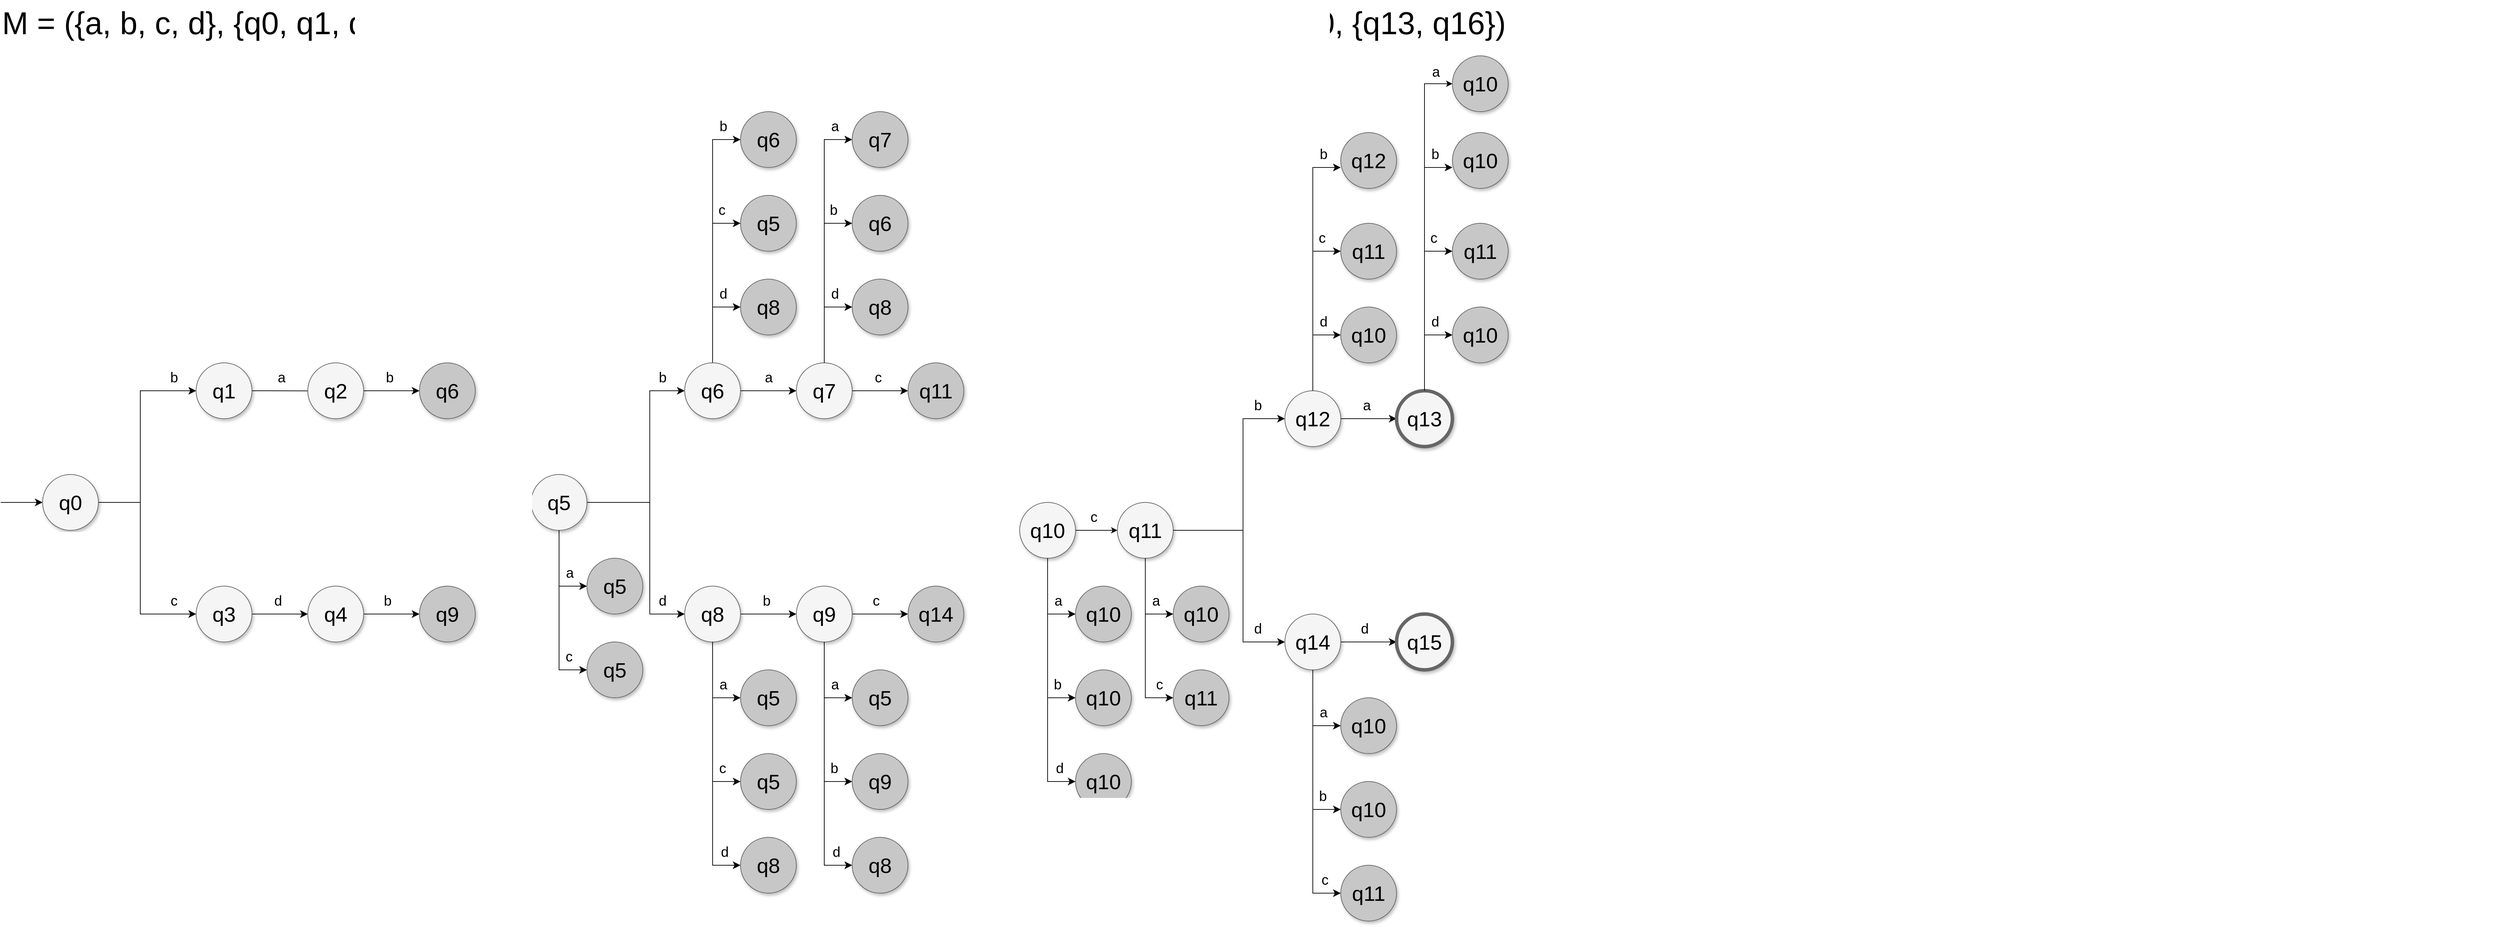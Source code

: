 <mxfile version="24.7.7">
  <diagram name="Page-1" id="ff44883e-f642-bcb2-894b-16b3d25a3f0b">
    <mxGraphModel dx="2175" dy="3574" grid="1" gridSize="10" guides="1" tooltips="1" connect="1" arrows="1" fold="1" page="1" pageScale="1.5" pageWidth="1169" pageHeight="826" background="none" math="0" shadow="0">
      <root>
        <mxCell id="0" style=";html=1;" />
        <mxCell id="1" style=";html=1;" parent="0" />
        <mxCell id="iIViWj5kwo_5ftV5tEHs-10" style="edgeStyle=none;curved=1;rounded=0;orthogonalLoop=1;jettySize=auto;html=1;exitX=1;exitY=0.5;exitDx=0;exitDy=0;fontSize=12;startSize=8;endSize=8;" parent="1" source="f0bcc99304e6f5a-2" edge="1">
          <mxGeometry relative="1" as="geometry">
            <mxPoint x="520" y="420.412" as="targetPoint" />
          </mxGeometry>
        </mxCell>
        <mxCell id="iIViWj5kwo_5ftV5tEHs-38" value="&lt;font style=&quot;font-size: 20px;&quot;&gt;a&lt;/font&gt;" style="edgeLabel;html=1;align=center;verticalAlign=middle;resizable=0;points=[];fontSize=12;" parent="iIViWj5kwo_5ftV5tEHs-10" vertex="1" connectable="0">
          <mxGeometry x="-0.477" y="3" relative="1" as="geometry">
            <mxPoint y="-17" as="offset" />
          </mxGeometry>
        </mxCell>
        <mxCell id="f0bcc99304e6f5a-2" value="q1" style="ellipse;whiteSpace=wrap;html=1;rounded=0;shadow=1;strokeColor=#666666;strokeWidth=1;fontSize=30;align=center;fillColor=#f5f5f5;" parent="1" vertex="1">
          <mxGeometry x="280" y="380" width="80" height="80" as="geometry" />
        </mxCell>
        <mxCell id="iIViWj5kwo_5ftV5tEHs-1" value="" style="edgeStyle=none;orthogonalLoop=1;jettySize=auto;html=1;rounded=0;fontSize=12;startSize=8;endSize=8;curved=1;entryX=0;entryY=0.5;entryDx=0;entryDy=0;" parent="1" target="iIViWj5kwo_5ftV5tEHs-2" edge="1">
          <mxGeometry width="140" relative="1" as="geometry">
            <mxPoint y="580" as="sourcePoint" />
            <mxPoint x="40" y="580" as="targetPoint" />
            <Array as="points" />
          </mxGeometry>
        </mxCell>
        <mxCell id="iIViWj5kwo_5ftV5tEHs-6" style="edgeStyle=none;curved=0;rounded=0;orthogonalLoop=1;jettySize=auto;html=1;entryX=0;entryY=0.5;entryDx=0;entryDy=0;fontSize=12;startSize=8;endSize=8;" parent="1" source="iIViWj5kwo_5ftV5tEHs-2" target="f0bcc99304e6f5a-2" edge="1">
          <mxGeometry relative="1" as="geometry">
            <Array as="points">
              <mxPoint x="200" y="580" />
              <mxPoint x="200" y="420" />
            </Array>
          </mxGeometry>
        </mxCell>
        <mxCell id="iIViWj5kwo_5ftV5tEHs-8" value="&lt;font style=&quot;font-size: 20px;&quot;&gt;b&lt;/font&gt;" style="edgeLabel;html=1;align=center;verticalAlign=middle;resizable=0;points=[];fontSize=12;" parent="iIViWj5kwo_5ftV5tEHs-6" vertex="1" connectable="0">
          <mxGeometry x="0.784" y="2" relative="1" as="geometry">
            <mxPoint y="-18" as="offset" />
          </mxGeometry>
        </mxCell>
        <mxCell id="iIViWj5kwo_5ftV5tEHs-7" style="edgeStyle=none;curved=0;rounded=0;orthogonalLoop=1;jettySize=auto;html=1;exitX=1;exitY=0.5;exitDx=0;exitDy=0;entryX=0;entryY=0.5;entryDx=0;entryDy=0;fontSize=12;startSize=8;endSize=8;" parent="1" source="iIViWj5kwo_5ftV5tEHs-2" target="iIViWj5kwo_5ftV5tEHs-3" edge="1">
          <mxGeometry relative="1" as="geometry">
            <Array as="points">
              <mxPoint x="200" y="580" />
              <mxPoint x="200" y="740" />
            </Array>
          </mxGeometry>
        </mxCell>
        <mxCell id="iIViWj5kwo_5ftV5tEHs-9" value="&lt;span style=&quot;font-size: 20px;&quot;&gt;c&lt;/span&gt;" style="edgeLabel;html=1;align=center;verticalAlign=middle;resizable=0;points=[];fontSize=12;" parent="iIViWj5kwo_5ftV5tEHs-7" vertex="1" connectable="0">
          <mxGeometry x="0.784" relative="1" as="geometry">
            <mxPoint y="-20" as="offset" />
          </mxGeometry>
        </mxCell>
        <mxCell id="iIViWj5kwo_5ftV5tEHs-2" value="q0" style="ellipse;whiteSpace=wrap;html=1;rounded=0;shadow=1;strokeColor=#666666;strokeWidth=1;fontSize=30;align=center;fillColor=#f5f5f5;" parent="1" vertex="1">
          <mxGeometry x="60" y="540" width="80" height="80" as="geometry" />
        </mxCell>
        <mxCell id="iIViWj5kwo_5ftV5tEHs-29" value="" style="edgeStyle=none;curved=1;rounded=0;orthogonalLoop=1;jettySize=auto;html=1;fontSize=12;startSize=8;endSize=8;" parent="1" source="iIViWj5kwo_5ftV5tEHs-3" target="iIViWj5kwo_5ftV5tEHs-27" edge="1">
          <mxGeometry relative="1" as="geometry" />
        </mxCell>
        <mxCell id="iIViWj5kwo_5ftV5tEHs-40" value="&lt;font style=&quot;font-size: 20px;&quot;&gt;d&lt;/font&gt;" style="edgeLabel;html=1;align=center;verticalAlign=middle;resizable=0;points=[];fontSize=12;" parent="iIViWj5kwo_5ftV5tEHs-29" vertex="1" connectable="0">
          <mxGeometry x="-0.083" y="2" relative="1" as="geometry">
            <mxPoint y="-18" as="offset" />
          </mxGeometry>
        </mxCell>
        <mxCell id="iIViWj5kwo_5ftV5tEHs-3" value="q3" style="ellipse;whiteSpace=wrap;html=1;rounded=0;shadow=1;strokeColor=#666666;strokeWidth=1;fontSize=30;align=center;fillColor=#f5f5f5;" parent="1" vertex="1">
          <mxGeometry x="280" y="700" width="80" height="80" as="geometry" />
        </mxCell>
        <mxCell id="iIViWj5kwo_5ftV5tEHs-23" style="edgeStyle=none;curved=1;rounded=0;orthogonalLoop=1;jettySize=auto;html=1;entryX=0;entryY=0.5;entryDx=0;entryDy=0;fontSize=12;startSize=8;endSize=8;" parent="1" source="iIViWj5kwo_5ftV5tEHs-11" target="iIViWj5kwo_5ftV5tEHs-20" edge="1">
          <mxGeometry relative="1" as="geometry" />
        </mxCell>
        <mxCell id="iIViWj5kwo_5ftV5tEHs-39" value="&lt;font style=&quot;font-size: 20px;&quot;&gt;b&lt;/font&gt;" style="edgeLabel;html=1;align=center;verticalAlign=middle;resizable=0;points=[];fontSize=12;" parent="iIViWj5kwo_5ftV5tEHs-23" vertex="1" connectable="0">
          <mxGeometry x="-0.083" y="3" relative="1" as="geometry">
            <mxPoint y="-17" as="offset" />
          </mxGeometry>
        </mxCell>
        <mxCell id="iIViWj5kwo_5ftV5tEHs-11" value="q2" style="ellipse;whiteSpace=wrap;html=1;rounded=0;shadow=1;strokeColor=#666666;strokeWidth=1;fontSize=30;align=center;fillColor=#f5f5f5;" parent="1" vertex="1">
          <mxGeometry x="440" y="380" width="80" height="80" as="geometry" />
        </mxCell>
        <mxCell id="iIViWj5kwo_5ftV5tEHs-12" value="q8" style="ellipse;whiteSpace=wrap;html=1;rounded=0;shadow=1;strokeColor=#666666;strokeWidth=1;fontSize=30;align=center;fillColor=#C7C7C7;" parent="1" vertex="1">
          <mxGeometry x="1060" y="260" width="80" height="80" as="geometry" />
        </mxCell>
        <mxCell id="iIViWj5kwo_5ftV5tEHs-13" value="q5" style="ellipse;whiteSpace=wrap;html=1;rounded=0;shadow=1;strokeColor=#666666;strokeWidth=1;fontSize=30;align=center;fillColor=#C7C7C7;" parent="1" vertex="1">
          <mxGeometry x="1060" y="140" width="80" height="80" as="geometry" />
        </mxCell>
        <mxCell id="iIViWj5kwo_5ftV5tEHs-14" value="q6" style="ellipse;whiteSpace=wrap;html=1;rounded=0;shadow=1;strokeColor=#666666;strokeWidth=1;fontSize=30;align=center;fillColor=#C7C7C7;" parent="1" vertex="1">
          <mxGeometry x="1060" y="20" width="80" height="80" as="geometry" />
        </mxCell>
        <mxCell id="iIViWj5kwo_5ftV5tEHs-20" value="q6" style="ellipse;whiteSpace=wrap;html=1;rounded=0;shadow=1;strokeColor=#666666;strokeWidth=1;fontSize=30;align=center;fillColor=#C7C7C7;" parent="1" vertex="1">
          <mxGeometry x="600" y="380" width="80" height="80" as="geometry" />
        </mxCell>
        <mxCell id="iIViWj5kwo_5ftV5tEHs-31" value="" style="edgeStyle=none;curved=1;rounded=0;orthogonalLoop=1;jettySize=auto;html=1;fontSize=12;startSize=8;endSize=8;" parent="1" source="iIViWj5kwo_5ftV5tEHs-27" target="iIViWj5kwo_5ftV5tEHs-30" edge="1">
          <mxGeometry relative="1" as="geometry" />
        </mxCell>
        <mxCell id="iIViWj5kwo_5ftV5tEHs-41" value="&lt;font style=&quot;font-size: 20px;&quot;&gt;b&lt;/font&gt;" style="edgeLabel;html=1;align=center;verticalAlign=middle;resizable=0;points=[];fontSize=12;" parent="iIViWj5kwo_5ftV5tEHs-31" vertex="1" connectable="0">
          <mxGeometry x="-0.167" relative="1" as="geometry">
            <mxPoint y="-20" as="offset" />
          </mxGeometry>
        </mxCell>
        <mxCell id="iIViWj5kwo_5ftV5tEHs-27" value="q4" style="ellipse;whiteSpace=wrap;html=1;rounded=0;shadow=1;strokeColor=#666666;strokeWidth=1;fontSize=30;align=center;fillColor=#f5f5f5;" parent="1" vertex="1">
          <mxGeometry x="440" y="700" width="80" height="80" as="geometry" />
        </mxCell>
        <mxCell id="iIViWj5kwo_5ftV5tEHs-30" value="q9" style="ellipse;whiteSpace=wrap;html=1;rounded=0;shadow=1;strokeColor=#666666;strokeWidth=1;fontSize=30;align=center;fillColor=#C7C7C7;" parent="1" vertex="1">
          <mxGeometry x="600" y="700" width="80" height="80" as="geometry" />
        </mxCell>
        <mxCell id="iIViWj5kwo_5ftV5tEHs-42" style="edgeStyle=none;curved=1;rounded=0;orthogonalLoop=1;jettySize=auto;html=1;exitX=1;exitY=0.5;exitDx=0;exitDy=0;fontSize=12;startSize=8;endSize=8;entryX=0;entryY=0.5;entryDx=0;entryDy=0;" parent="1" source="iIViWj5kwo_5ftV5tEHs-44" target="iIViWj5kwo_5ftV5tEHs-55" edge="1">
          <mxGeometry relative="1" as="geometry">
            <mxPoint x="1220" y="420.412" as="targetPoint" />
          </mxGeometry>
        </mxCell>
        <mxCell id="iIViWj5kwo_5ftV5tEHs-43" value="&lt;font style=&quot;font-size: 20px;&quot;&gt;a&lt;/font&gt;" style="edgeLabel;html=1;align=center;verticalAlign=middle;resizable=0;points=[];fontSize=12;" parent="iIViWj5kwo_5ftV5tEHs-42" vertex="1" connectable="0">
          <mxGeometry x="-0.477" y="3" relative="1" as="geometry">
            <mxPoint x="19" y="-17" as="offset" />
          </mxGeometry>
        </mxCell>
        <mxCell id="iIViWj5kwo_5ftV5tEHs-70" style="edgeStyle=none;curved=0;rounded=0;orthogonalLoop=1;jettySize=auto;html=1;exitX=0.5;exitY=0;exitDx=0;exitDy=0;entryX=0;entryY=0.5;entryDx=0;entryDy=0;fontSize=12;startSize=8;endSize=8;" parent="1" source="iIViWj5kwo_5ftV5tEHs-44" target="iIViWj5kwo_5ftV5tEHs-14" edge="1">
          <mxGeometry relative="1" as="geometry">
            <Array as="points">
              <mxPoint x="1020" y="60" />
            </Array>
          </mxGeometry>
        </mxCell>
        <mxCell id="iIViWj5kwo_5ftV5tEHs-76" value="&lt;font style=&quot;font-size: 20px;&quot;&gt;b&lt;/font&gt;" style="edgeLabel;html=1;align=center;verticalAlign=middle;resizable=0;points=[];fontSize=12;" parent="iIViWj5kwo_5ftV5tEHs-70" vertex="1" connectable="0">
          <mxGeometry x="0.861" relative="1" as="geometry">
            <mxPoint y="-20" as="offset" />
          </mxGeometry>
        </mxCell>
        <mxCell id="iIViWj5kwo_5ftV5tEHs-71" style="edgeStyle=none;curved=0;rounded=0;orthogonalLoop=1;jettySize=auto;html=1;exitX=0.5;exitY=0;exitDx=0;exitDy=0;entryX=0;entryY=0.5;entryDx=0;entryDy=0;fontSize=12;startSize=8;endSize=8;" parent="1" source="iIViWj5kwo_5ftV5tEHs-44" target="iIViWj5kwo_5ftV5tEHs-13" edge="1">
          <mxGeometry relative="1" as="geometry">
            <Array as="points">
              <mxPoint x="1020" y="180" />
            </Array>
          </mxGeometry>
        </mxCell>
        <mxCell id="iIViWj5kwo_5ftV5tEHs-78" value="&lt;span style=&quot;font-size: 20px;&quot;&gt;c&lt;/span&gt;" style="edgeLabel;html=1;align=center;verticalAlign=middle;resizable=0;points=[];fontSize=12;" parent="iIViWj5kwo_5ftV5tEHs-71" vertex="1" connectable="0">
          <mxGeometry x="0.772" y="2" relative="1" as="geometry">
            <mxPoint y="-18" as="offset" />
          </mxGeometry>
        </mxCell>
        <mxCell id="iIViWj5kwo_5ftV5tEHs-72" style="edgeStyle=none;curved=0;rounded=0;orthogonalLoop=1;jettySize=auto;html=1;exitX=0.5;exitY=0;exitDx=0;exitDy=0;entryX=0;entryY=0.5;entryDx=0;entryDy=0;fontSize=12;startSize=8;endSize=8;" parent="1" source="iIViWj5kwo_5ftV5tEHs-44" target="iIViWj5kwo_5ftV5tEHs-12" edge="1">
          <mxGeometry relative="1" as="geometry">
            <Array as="points">
              <mxPoint x="1020" y="300" />
            </Array>
          </mxGeometry>
        </mxCell>
        <mxCell id="iIViWj5kwo_5ftV5tEHs-79" value="&lt;font style=&quot;font-size: 20px;&quot;&gt;d&lt;/font&gt;" style="edgeLabel;html=1;align=center;verticalAlign=middle;resizable=0;points=[];fontSize=12;" parent="iIViWj5kwo_5ftV5tEHs-72" vertex="1" connectable="0">
          <mxGeometry x="0.578" y="1" relative="1" as="geometry">
            <mxPoint y="-19" as="offset" />
          </mxGeometry>
        </mxCell>
        <mxCell id="iIViWj5kwo_5ftV5tEHs-44" value="q6" style="ellipse;whiteSpace=wrap;html=1;rounded=0;shadow=1;strokeColor=#666666;strokeWidth=1;fontSize=30;align=center;fillColor=#f5f5f5;" parent="1" vertex="1">
          <mxGeometry x="980" y="380" width="80" height="80" as="geometry" />
        </mxCell>
        <mxCell id="iIViWj5kwo_5ftV5tEHs-45" style="edgeStyle=none;curved=0;rounded=0;orthogonalLoop=1;jettySize=auto;html=1;entryX=0;entryY=0.5;entryDx=0;entryDy=0;fontSize=12;startSize=8;endSize=8;" parent="1" source="iIViWj5kwo_5ftV5tEHs-49" target="iIViWj5kwo_5ftV5tEHs-44" edge="1">
          <mxGeometry relative="1" as="geometry">
            <Array as="points">
              <mxPoint x="930" y="580" />
              <mxPoint x="930" y="420" />
            </Array>
          </mxGeometry>
        </mxCell>
        <mxCell id="iIViWj5kwo_5ftV5tEHs-46" value="&lt;font style=&quot;font-size: 20px;&quot;&gt;b&lt;/font&gt;" style="edgeLabel;html=1;align=center;verticalAlign=middle;resizable=0;points=[];fontSize=12;" parent="iIViWj5kwo_5ftV5tEHs-45" vertex="1" connectable="0">
          <mxGeometry x="0.784" y="2" relative="1" as="geometry">
            <mxPoint y="-18" as="offset" />
          </mxGeometry>
        </mxCell>
        <mxCell id="iIViWj5kwo_5ftV5tEHs-47" style="edgeStyle=none;curved=0;rounded=0;orthogonalLoop=1;jettySize=auto;html=1;exitX=1;exitY=0.5;exitDx=0;exitDy=0;entryX=0;entryY=0.5;entryDx=0;entryDy=0;fontSize=12;startSize=8;endSize=8;" parent="1" source="iIViWj5kwo_5ftV5tEHs-49" target="iIViWj5kwo_5ftV5tEHs-52" edge="1">
          <mxGeometry relative="1" as="geometry">
            <Array as="points">
              <mxPoint x="930" y="580" />
              <mxPoint x="930" y="740" />
            </Array>
          </mxGeometry>
        </mxCell>
        <mxCell id="iIViWj5kwo_5ftV5tEHs-48" value="&lt;span style=&quot;font-size: 20px;&quot;&gt;d&lt;/span&gt;" style="edgeLabel;html=1;align=center;verticalAlign=middle;resizable=0;points=[];fontSize=12;" parent="iIViWj5kwo_5ftV5tEHs-47" vertex="1" connectable="0">
          <mxGeometry x="0.784" relative="1" as="geometry">
            <mxPoint y="-20" as="offset" />
          </mxGeometry>
        </mxCell>
        <mxCell id="iIViWj5kwo_5ftV5tEHs-49" value="q5" style="ellipse;whiteSpace=wrap;html=1;rounded=0;shadow=1;strokeColor=#666666;strokeWidth=1;fontSize=30;align=center;fillColor=#f5f5f5;" parent="1" vertex="1">
          <mxGeometry x="760" y="540" width="80" height="80" as="geometry" />
        </mxCell>
        <mxCell id="iIViWj5kwo_5ftV5tEHs-50" value="" style="edgeStyle=none;curved=1;rounded=0;orthogonalLoop=1;jettySize=auto;html=1;fontSize=12;startSize=8;endSize=8;" parent="1" source="iIViWj5kwo_5ftV5tEHs-52" target="iIViWj5kwo_5ftV5tEHs-59" edge="1">
          <mxGeometry relative="1" as="geometry" />
        </mxCell>
        <mxCell id="iIViWj5kwo_5ftV5tEHs-51" value="&lt;font style=&quot;font-size: 20px;&quot;&gt;b&lt;/font&gt;" style="edgeLabel;html=1;align=center;verticalAlign=middle;resizable=0;points=[];fontSize=12;" parent="iIViWj5kwo_5ftV5tEHs-50" vertex="1" connectable="0">
          <mxGeometry x="-0.083" y="2" relative="1" as="geometry">
            <mxPoint y="-18" as="offset" />
          </mxGeometry>
        </mxCell>
        <mxCell id="iIViWj5kwo_5ftV5tEHs-86" style="edgeStyle=none;curved=0;rounded=0;orthogonalLoop=1;jettySize=auto;html=1;exitX=0.5;exitY=1;exitDx=0;exitDy=0;entryX=0;entryY=0.5;entryDx=0;entryDy=0;fontSize=12;startSize=8;endSize=8;" parent="1" source="iIViWj5kwo_5ftV5tEHs-52" target="iIViWj5kwo_5ftV5tEHs-64" edge="1">
          <mxGeometry relative="1" as="geometry">
            <Array as="points">
              <mxPoint x="1020" y="1100" />
            </Array>
          </mxGeometry>
        </mxCell>
        <mxCell id="iIViWj5kwo_5ftV5tEHs-92" value="&lt;font style=&quot;font-size: 20px;&quot;&gt;d&lt;/font&gt;" style="edgeLabel;html=1;align=center;verticalAlign=middle;resizable=0;points=[];fontSize=12;" parent="iIViWj5kwo_5ftV5tEHs-86" vertex="1" connectable="0">
          <mxGeometry x="0.871" y="1" relative="1" as="geometry">
            <mxPoint y="-19" as="offset" />
          </mxGeometry>
        </mxCell>
        <mxCell id="iIViWj5kwo_5ftV5tEHs-88" style="edgeStyle=none;curved=0;rounded=0;orthogonalLoop=1;jettySize=auto;html=1;exitX=0.5;exitY=1;exitDx=0;exitDy=0;entryX=0;entryY=0.5;entryDx=0;entryDy=0;fontSize=12;startSize=8;endSize=8;" parent="1" source="iIViWj5kwo_5ftV5tEHs-52" target="iIViWj5kwo_5ftV5tEHs-66" edge="1">
          <mxGeometry relative="1" as="geometry">
            <Array as="points">
              <mxPoint x="1020" y="860" />
            </Array>
          </mxGeometry>
        </mxCell>
        <mxCell id="iIViWj5kwo_5ftV5tEHs-89" value="&lt;font style=&quot;font-size: 20px;&quot;&gt;a&lt;/font&gt;" style="edgeLabel;html=1;align=center;verticalAlign=middle;resizable=0;points=[];fontSize=12;" parent="iIViWj5kwo_5ftV5tEHs-88" vertex="1" connectable="0">
          <mxGeometry x="0.587" y="4" relative="1" as="geometry">
            <mxPoint y="-16" as="offset" />
          </mxGeometry>
        </mxCell>
        <mxCell id="iIViWj5kwo_5ftV5tEHs-52" value="q8" style="ellipse;whiteSpace=wrap;html=1;rounded=0;shadow=1;strokeColor=#666666;strokeWidth=1;fontSize=30;align=center;fillColor=#f5f5f5;" parent="1" vertex="1">
          <mxGeometry x="980" y="700" width="80" height="80" as="geometry" />
        </mxCell>
        <mxCell id="iIViWj5kwo_5ftV5tEHs-53" style="edgeStyle=none;curved=1;rounded=0;orthogonalLoop=1;jettySize=auto;html=1;entryX=0;entryY=0.5;entryDx=0;entryDy=0;fontSize=12;startSize=8;endSize=8;" parent="1" source="iIViWj5kwo_5ftV5tEHs-55" target="iIViWj5kwo_5ftV5tEHs-56" edge="1">
          <mxGeometry relative="1" as="geometry" />
        </mxCell>
        <mxCell id="iIViWj5kwo_5ftV5tEHs-54" value="&lt;span style=&quot;font-size: 20px;&quot;&gt;c&lt;/span&gt;" style="edgeLabel;html=1;align=center;verticalAlign=middle;resizable=0;points=[];fontSize=12;" parent="iIViWj5kwo_5ftV5tEHs-53" vertex="1" connectable="0">
          <mxGeometry x="-0.083" y="3" relative="1" as="geometry">
            <mxPoint y="-17" as="offset" />
          </mxGeometry>
        </mxCell>
        <mxCell id="iIViWj5kwo_5ftV5tEHs-55" value="q7" style="ellipse;whiteSpace=wrap;html=1;rounded=0;shadow=1;strokeColor=#666666;strokeWidth=1;fontSize=30;align=center;fillColor=#f5f5f5;" parent="1" vertex="1">
          <mxGeometry x="1140" y="380" width="80" height="80" as="geometry" />
        </mxCell>
        <mxCell id="iIViWj5kwo_5ftV5tEHs-56" value="q11" style="ellipse;whiteSpace=wrap;html=1;rounded=0;shadow=1;strokeColor=#666666;strokeWidth=1;fontSize=30;align=center;fillColor=#C7C7C7;" parent="1" vertex="1">
          <mxGeometry x="1300" y="380" width="80" height="80" as="geometry" />
        </mxCell>
        <mxCell id="iIViWj5kwo_5ftV5tEHs-57" value="" style="edgeStyle=none;curved=1;rounded=0;orthogonalLoop=1;jettySize=auto;html=1;fontSize=12;startSize=8;endSize=8;" parent="1" source="iIViWj5kwo_5ftV5tEHs-59" target="iIViWj5kwo_5ftV5tEHs-60" edge="1">
          <mxGeometry relative="1" as="geometry" />
        </mxCell>
        <mxCell id="iIViWj5kwo_5ftV5tEHs-58" value="&lt;font style=&quot;font-size: 20px;&quot;&gt;c&lt;/font&gt;" style="edgeLabel;html=1;align=center;verticalAlign=middle;resizable=0;points=[];fontSize=12;" parent="iIViWj5kwo_5ftV5tEHs-57" vertex="1" connectable="0">
          <mxGeometry x="-0.167" relative="1" as="geometry">
            <mxPoint y="-20" as="offset" />
          </mxGeometry>
        </mxCell>
        <mxCell id="iIViWj5kwo_5ftV5tEHs-59" value="q9" style="ellipse;whiteSpace=wrap;html=1;rounded=0;shadow=1;strokeColor=#666666;strokeWidth=1;fontSize=30;align=center;fillColor=#f5f5f5;" parent="1" vertex="1">
          <mxGeometry x="1140" y="700" width="80" height="80" as="geometry" />
        </mxCell>
        <mxCell id="iIViWj5kwo_5ftV5tEHs-60" value="q14" style="ellipse;whiteSpace=wrap;html=1;rounded=0;shadow=1;strokeColor=#666666;strokeWidth=1;fontSize=30;align=center;fillColor=#C7C7C7;" parent="1" vertex="1">
          <mxGeometry x="1300" y="700" width="80" height="80" as="geometry" />
        </mxCell>
        <mxCell id="iIViWj5kwo_5ftV5tEHs-61" value="q8" style="ellipse;whiteSpace=wrap;html=1;rounded=0;shadow=1;strokeColor=#666666;strokeWidth=1;fontSize=30;align=center;fillColor=#C7C7C7;" parent="1" vertex="1">
          <mxGeometry x="1220" y="260" width="80" height="80" as="geometry" />
        </mxCell>
        <mxCell id="iIViWj5kwo_5ftV5tEHs-62" value="q6" style="ellipse;whiteSpace=wrap;html=1;rounded=0;shadow=1;strokeColor=#666666;strokeWidth=1;fontSize=30;align=center;fillColor=#C7C7C7;" parent="1" vertex="1">
          <mxGeometry x="1220" y="140" width="80" height="80" as="geometry" />
        </mxCell>
        <mxCell id="iIViWj5kwo_5ftV5tEHs-63" value="q7" style="ellipse;whiteSpace=wrap;html=1;rounded=0;shadow=1;strokeColor=#666666;strokeWidth=1;fontSize=30;align=center;fillColor=#C7C7C7;" parent="1" vertex="1">
          <mxGeometry x="1220" y="20" width="80" height="80" as="geometry" />
        </mxCell>
        <mxCell id="iIViWj5kwo_5ftV5tEHs-64" value="q8" style="ellipse;whiteSpace=wrap;html=1;rounded=0;shadow=1;strokeColor=#666666;strokeWidth=1;fontSize=30;align=center;fillColor=#C7C7C7;" parent="1" vertex="1">
          <mxGeometry x="1060" y="1060" width="80" height="80" as="geometry" />
        </mxCell>
        <mxCell id="iIViWj5kwo_5ftV5tEHs-65" value="q5" style="ellipse;whiteSpace=wrap;html=1;rounded=0;shadow=1;strokeColor=#666666;strokeWidth=1;fontSize=30;align=center;fillColor=#C7C7C7;" parent="1" vertex="1">
          <mxGeometry x="1060" y="940" width="80" height="80" as="geometry" />
        </mxCell>
        <mxCell id="iIViWj5kwo_5ftV5tEHs-66" value="q5" style="ellipse;whiteSpace=wrap;html=1;rounded=0;shadow=1;strokeColor=#666666;strokeWidth=1;fontSize=30;align=center;fillColor=#C7C7C7;" parent="1" vertex="1">
          <mxGeometry x="1060" y="820" width="80" height="80" as="geometry" />
        </mxCell>
        <mxCell id="iIViWj5kwo_5ftV5tEHs-67" value="q8" style="ellipse;whiteSpace=wrap;html=1;rounded=0;shadow=1;strokeColor=#666666;strokeWidth=1;fontSize=30;align=center;fillColor=#C7C7C7;" parent="1" vertex="1">
          <mxGeometry x="1220" y="1060" width="80" height="80" as="geometry" />
        </mxCell>
        <mxCell id="iIViWj5kwo_5ftV5tEHs-68" value="q9" style="ellipse;whiteSpace=wrap;html=1;rounded=0;shadow=1;strokeColor=#666666;strokeWidth=1;fontSize=30;align=center;fillColor=#C7C7C7;" parent="1" vertex="1">
          <mxGeometry x="1220" y="940" width="80" height="80" as="geometry" />
        </mxCell>
        <mxCell id="iIViWj5kwo_5ftV5tEHs-69" value="q5" style="ellipse;whiteSpace=wrap;html=1;rounded=0;shadow=1;strokeColor=#666666;strokeWidth=1;fontSize=30;align=center;fillColor=#C7C7C7;" parent="1" vertex="1">
          <mxGeometry x="1220" y="820" width="80" height="80" as="geometry" />
        </mxCell>
        <mxCell id="iIViWj5kwo_5ftV5tEHs-80" style="edgeStyle=none;curved=0;rounded=0;orthogonalLoop=1;jettySize=auto;html=1;exitX=0.5;exitY=0;exitDx=0;exitDy=0;entryX=0;entryY=0.5;entryDx=0;entryDy=0;fontSize=12;startSize=8;endSize=8;" parent="1" edge="1">
          <mxGeometry relative="1" as="geometry">
            <mxPoint x="1180" y="380" as="sourcePoint" />
            <mxPoint x="1220" y="60" as="targetPoint" />
            <Array as="points">
              <mxPoint x="1180" y="60" />
            </Array>
          </mxGeometry>
        </mxCell>
        <mxCell id="iIViWj5kwo_5ftV5tEHs-81" value="&lt;font style=&quot;font-size: 20px;&quot;&gt;a&lt;/font&gt;" style="edgeLabel;html=1;align=center;verticalAlign=middle;resizable=0;points=[];fontSize=12;" parent="iIViWj5kwo_5ftV5tEHs-80" vertex="1" connectable="0">
          <mxGeometry x="0.861" relative="1" as="geometry">
            <mxPoint y="-20" as="offset" />
          </mxGeometry>
        </mxCell>
        <mxCell id="iIViWj5kwo_5ftV5tEHs-82" style="edgeStyle=none;curved=0;rounded=0;orthogonalLoop=1;jettySize=auto;html=1;exitX=0.5;exitY=0;exitDx=0;exitDy=0;entryX=0;entryY=0.5;entryDx=0;entryDy=0;fontSize=12;startSize=8;endSize=8;" parent="1" edge="1">
          <mxGeometry relative="1" as="geometry">
            <mxPoint x="1180" y="380" as="sourcePoint" />
            <mxPoint x="1220" y="180" as="targetPoint" />
            <Array as="points">
              <mxPoint x="1180" y="180" />
            </Array>
          </mxGeometry>
        </mxCell>
        <mxCell id="iIViWj5kwo_5ftV5tEHs-83" value="&lt;span style=&quot;font-size: 20px;&quot;&gt;b&lt;/span&gt;" style="edgeLabel;html=1;align=center;verticalAlign=middle;resizable=0;points=[];fontSize=12;" parent="iIViWj5kwo_5ftV5tEHs-82" vertex="1" connectable="0">
          <mxGeometry x="0.772" y="2" relative="1" as="geometry">
            <mxPoint y="-18" as="offset" />
          </mxGeometry>
        </mxCell>
        <mxCell id="iIViWj5kwo_5ftV5tEHs-84" style="edgeStyle=none;curved=0;rounded=0;orthogonalLoop=1;jettySize=auto;html=1;exitX=0.5;exitY=0;exitDx=0;exitDy=0;entryX=0;entryY=0.5;entryDx=0;entryDy=0;fontSize=12;startSize=8;endSize=8;" parent="1" edge="1">
          <mxGeometry relative="1" as="geometry">
            <mxPoint x="1180" y="380" as="sourcePoint" />
            <mxPoint x="1220" y="300" as="targetPoint" />
            <Array as="points">
              <mxPoint x="1180" y="300" />
            </Array>
          </mxGeometry>
        </mxCell>
        <mxCell id="iIViWj5kwo_5ftV5tEHs-85" value="&lt;font style=&quot;font-size: 20px;&quot;&gt;d&lt;/font&gt;" style="edgeLabel;html=1;align=center;verticalAlign=middle;resizable=0;points=[];fontSize=12;" parent="iIViWj5kwo_5ftV5tEHs-84" vertex="1" connectable="0">
          <mxGeometry x="0.578" y="1" relative="1" as="geometry">
            <mxPoint y="-19" as="offset" />
          </mxGeometry>
        </mxCell>
        <mxCell id="iIViWj5kwo_5ftV5tEHs-87" style="edgeStyle=none;curved=0;rounded=0;orthogonalLoop=1;jettySize=auto;html=1;exitX=0.5;exitY=1;exitDx=0;exitDy=0;entryX=0;entryY=0.5;entryDx=0;entryDy=0;fontSize=12;startSize=8;endSize=8;" parent="1" source="iIViWj5kwo_5ftV5tEHs-52" target="iIViWj5kwo_5ftV5tEHs-65" edge="1">
          <mxGeometry relative="1" as="geometry">
            <Array as="points">
              <mxPoint x="1020" y="980" />
            </Array>
          </mxGeometry>
        </mxCell>
        <mxCell id="iIViWj5kwo_5ftV5tEHs-91" value="&lt;font style=&quot;font-size: 20px;&quot;&gt;c&lt;/font&gt;" style="edgeLabel;html=1;align=center;verticalAlign=middle;resizable=0;points=[];fontSize=12;" parent="iIViWj5kwo_5ftV5tEHs-87" vertex="1" connectable="0">
          <mxGeometry x="0.784" y="1" relative="1" as="geometry">
            <mxPoint y="-19" as="offset" />
          </mxGeometry>
        </mxCell>
        <mxCell id="iIViWj5kwo_5ftV5tEHs-93" style="edgeStyle=none;curved=0;rounded=0;orthogonalLoop=1;jettySize=auto;html=1;exitX=0.5;exitY=1;exitDx=0;exitDy=0;entryX=0;entryY=0.5;entryDx=0;entryDy=0;fontSize=12;startSize=8;endSize=8;" parent="1" edge="1">
          <mxGeometry relative="1" as="geometry">
            <mxPoint x="1180" y="780" as="sourcePoint" />
            <Array as="points">
              <mxPoint x="1180" y="1100" />
            </Array>
            <mxPoint x="1220.0" y="1100" as="targetPoint" />
          </mxGeometry>
        </mxCell>
        <mxCell id="iIViWj5kwo_5ftV5tEHs-94" value="&lt;font style=&quot;font-size: 20px;&quot;&gt;d&lt;/font&gt;" style="edgeLabel;html=1;align=center;verticalAlign=middle;resizable=0;points=[];fontSize=12;" parent="iIViWj5kwo_5ftV5tEHs-93" vertex="1" connectable="0">
          <mxGeometry x="0.871" y="1" relative="1" as="geometry">
            <mxPoint y="-19" as="offset" />
          </mxGeometry>
        </mxCell>
        <mxCell id="iIViWj5kwo_5ftV5tEHs-95" style="edgeStyle=none;curved=0;rounded=0;orthogonalLoop=1;jettySize=auto;html=1;exitX=0.5;exitY=1;exitDx=0;exitDy=0;entryX=0;entryY=0.5;entryDx=0;entryDy=0;fontSize=12;startSize=8;endSize=8;" parent="1" edge="1">
          <mxGeometry relative="1" as="geometry">
            <mxPoint x="1180" y="780" as="sourcePoint" />
            <Array as="points">
              <mxPoint x="1180" y="860" />
            </Array>
            <mxPoint x="1220.0" y="860" as="targetPoint" />
          </mxGeometry>
        </mxCell>
        <mxCell id="iIViWj5kwo_5ftV5tEHs-96" value="&lt;font style=&quot;font-size: 20px;&quot;&gt;a&lt;/font&gt;" style="edgeLabel;html=1;align=center;verticalAlign=middle;resizable=0;points=[];fontSize=12;" parent="iIViWj5kwo_5ftV5tEHs-95" vertex="1" connectable="0">
          <mxGeometry x="0.587" y="4" relative="1" as="geometry">
            <mxPoint y="-16" as="offset" />
          </mxGeometry>
        </mxCell>
        <mxCell id="iIViWj5kwo_5ftV5tEHs-100" style="edgeStyle=none;curved=0;rounded=0;orthogonalLoop=1;jettySize=auto;html=1;exitX=0.5;exitY=1;exitDx=0;exitDy=0;entryX=0;entryY=0.5;entryDx=0;entryDy=0;fontSize=12;startSize=8;endSize=8;" parent="1" edge="1">
          <mxGeometry relative="1" as="geometry">
            <mxPoint x="1180" y="780" as="sourcePoint" />
            <Array as="points">
              <mxPoint x="1180" y="980" />
            </Array>
            <mxPoint x="1220.0" y="980" as="targetPoint" />
          </mxGeometry>
        </mxCell>
        <mxCell id="iIViWj5kwo_5ftV5tEHs-101" value="&lt;font style=&quot;font-size: 20px;&quot;&gt;b&lt;/font&gt;" style="edgeLabel;html=1;align=center;verticalAlign=middle;resizable=0;points=[];fontSize=12;" parent="iIViWj5kwo_5ftV5tEHs-100" vertex="1" connectable="0">
          <mxGeometry x="0.784" y="1" relative="1" as="geometry">
            <mxPoint y="-19" as="offset" />
          </mxGeometry>
        </mxCell>
        <mxCell id="iIViWj5kwo_5ftV5tEHs-113" value="q11" style="ellipse;whiteSpace=wrap;html=1;rounded=0;shadow=1;strokeColor=#666666;strokeWidth=1;fontSize=30;align=center;fillColor=#f5f5f5;" parent="1" vertex="1">
          <mxGeometry x="1600" y="580" width="80" height="80" as="geometry" />
        </mxCell>
        <mxCell id="iIViWj5kwo_5ftV5tEHs-114" style="edgeStyle=none;curved=0;rounded=0;orthogonalLoop=1;jettySize=auto;html=1;entryX=0;entryY=0.5;entryDx=0;entryDy=0;fontSize=12;startSize=8;endSize=8;" parent="1" target="iIViWj5kwo_5ftV5tEHs-128" edge="1">
          <mxGeometry relative="1" as="geometry">
            <Array as="points">
              <mxPoint x="1780" y="620" />
              <mxPoint x="1780" y="460" />
            </Array>
            <mxPoint x="1680" y="620" as="sourcePoint" />
            <mxPoint x="1820.0" y="460" as="targetPoint" />
          </mxGeometry>
        </mxCell>
        <mxCell id="iIViWj5kwo_5ftV5tEHs-115" value="&lt;font style=&quot;font-size: 20px;&quot;&gt;b&lt;/font&gt;" style="edgeLabel;html=1;align=center;verticalAlign=middle;resizable=0;points=[];fontSize=12;" parent="iIViWj5kwo_5ftV5tEHs-114" vertex="1" connectable="0">
          <mxGeometry x="0.784" y="2" relative="1" as="geometry">
            <mxPoint x="-5" y="-18" as="offset" />
          </mxGeometry>
        </mxCell>
        <mxCell id="iIViWj5kwo_5ftV5tEHs-116" style="edgeStyle=none;curved=0;rounded=0;orthogonalLoop=1;jettySize=auto;html=1;exitX=1;exitY=0.5;exitDx=0;exitDy=0;entryX=0;entryY=0.5;entryDx=0;entryDy=0;fontSize=12;startSize=8;endSize=8;" parent="1" target="iIViWj5kwo_5ftV5tEHs-132" edge="1">
          <mxGeometry relative="1" as="geometry">
            <Array as="points">
              <mxPoint x="1780" y="620" />
              <mxPoint x="1780" y="780" />
            </Array>
            <mxPoint x="1680" y="620" as="sourcePoint" />
            <mxPoint x="1820.0" y="780" as="targetPoint" />
          </mxGeometry>
        </mxCell>
        <mxCell id="iIViWj5kwo_5ftV5tEHs-117" value="&lt;span style=&quot;font-size: 20px;&quot;&gt;d&lt;/span&gt;" style="edgeLabel;html=1;align=center;verticalAlign=middle;resizable=0;points=[];fontSize=12;" parent="iIViWj5kwo_5ftV5tEHs-116" vertex="1" connectable="0">
          <mxGeometry x="0.784" relative="1" as="geometry">
            <mxPoint x="-5" y="-20" as="offset" />
          </mxGeometry>
        </mxCell>
        <mxCell id="ZjeLUlMDFwkXRlw_a0Yd-4" style="edgeStyle=orthogonalEdgeStyle;rounded=0;orthogonalLoop=1;jettySize=auto;html=1;" edge="1" parent="1" source="iIViWj5kwo_5ftV5tEHs-118" target="iIViWj5kwo_5ftV5tEHs-113">
          <mxGeometry relative="1" as="geometry" />
        </mxCell>
        <mxCell id="iIViWj5kwo_5ftV5tEHs-118" value="q10" style="ellipse;whiteSpace=wrap;html=1;rounded=0;shadow=1;strokeColor=#666666;strokeWidth=1;fontSize=30;align=center;fillColor=#f5f5f5;" parent="1" vertex="1">
          <mxGeometry x="1460" y="580" width="80" height="80" as="geometry" />
        </mxCell>
        <mxCell id="iIViWj5kwo_5ftV5tEHs-126" style="edgeStyle=none;curved=1;rounded=0;orthogonalLoop=1;jettySize=auto;html=1;entryX=0;entryY=0.5;entryDx=0;entryDy=0;fontSize=12;startSize=8;endSize=8;" parent="1" source="iIViWj5kwo_5ftV5tEHs-128" target="iIViWj5kwo_5ftV5tEHs-129" edge="1">
          <mxGeometry relative="1" as="geometry" />
        </mxCell>
        <mxCell id="iIViWj5kwo_5ftV5tEHs-127" value="&lt;span style=&quot;font-size: 20px;&quot;&gt;a&lt;/span&gt;" style="edgeLabel;html=1;align=center;verticalAlign=middle;resizable=0;points=[];fontSize=12;" parent="iIViWj5kwo_5ftV5tEHs-126" vertex="1" connectable="0">
          <mxGeometry x="-0.083" y="3" relative="1" as="geometry">
            <mxPoint y="-17" as="offset" />
          </mxGeometry>
        </mxCell>
        <mxCell id="iIViWj5kwo_5ftV5tEHs-128" value="q12" style="ellipse;whiteSpace=wrap;html=1;rounded=0;shadow=1;strokeColor=#666666;strokeWidth=1;fontSize=30;align=center;fillColor=#f5f5f5;" parent="1" vertex="1">
          <mxGeometry x="1840" y="420" width="80" height="80" as="geometry" />
        </mxCell>
        <mxCell id="ZjeLUlMDFwkXRlw_a0Yd-28" style="edgeStyle=orthogonalEdgeStyle;rounded=0;orthogonalLoop=1;jettySize=auto;html=1;entryX=0;entryY=0.5;entryDx=0;entryDy=0;" edge="1" parent="1" source="iIViWj5kwo_5ftV5tEHs-129" target="ZjeLUlMDFwkXRlw_a0Yd-26">
          <mxGeometry relative="1" as="geometry" />
        </mxCell>
        <mxCell id="iIViWj5kwo_5ftV5tEHs-129" value="q13" style="ellipse;whiteSpace=wrap;html=1;rounded=0;shadow=1;strokeColor=#666666;strokeWidth=5;fontSize=30;align=center;fillColor=#f5f5f5;" parent="1" vertex="1">
          <mxGeometry x="2000" y="420" width="80" height="80" as="geometry" />
        </mxCell>
        <mxCell id="iIViWj5kwo_5ftV5tEHs-130" value="" style="edgeStyle=none;curved=1;rounded=0;orthogonalLoop=1;jettySize=auto;html=1;fontSize=12;startSize=8;endSize=8;" parent="1" source="iIViWj5kwo_5ftV5tEHs-132" target="iIViWj5kwo_5ftV5tEHs-133" edge="1">
          <mxGeometry relative="1" as="geometry" />
        </mxCell>
        <mxCell id="iIViWj5kwo_5ftV5tEHs-131" value="&lt;font style=&quot;font-size: 20px;&quot;&gt;d&lt;/font&gt;" style="edgeLabel;html=1;align=center;verticalAlign=middle;resizable=0;points=[];fontSize=12;" parent="iIViWj5kwo_5ftV5tEHs-130" vertex="1" connectable="0">
          <mxGeometry x="-0.167" relative="1" as="geometry">
            <mxPoint y="-20" as="offset" />
          </mxGeometry>
        </mxCell>
        <mxCell id="iIViWj5kwo_5ftV5tEHs-132" value="q14" style="ellipse;whiteSpace=wrap;html=1;rounded=0;shadow=1;strokeColor=#666666;strokeWidth=1;fontSize=30;align=center;fillColor=#f5f5f5;" parent="1" vertex="1">
          <mxGeometry x="1840" y="740" width="80" height="80" as="geometry" />
        </mxCell>
        <mxCell id="iIViWj5kwo_5ftV5tEHs-133" value="q15" style="ellipse;whiteSpace=wrap;html=1;rounded=0;shadow=1;strokeColor=#666666;strokeWidth=5;fontSize=30;align=center;fillColor=#f5f5f5;" parent="1" vertex="1">
          <mxGeometry x="2000" y="740" width="80" height="80" as="geometry" />
        </mxCell>
        <mxCell id="iIViWj5kwo_5ftV5tEHs-134" value="q10" style="ellipse;whiteSpace=wrap;html=1;rounded=0;shadow=1;strokeColor=#666666;strokeWidth=1;fontSize=30;align=center;fillColor=#C7C7C7;" parent="1" vertex="1">
          <mxGeometry x="1920" y="300" width="80" height="80" as="geometry" />
        </mxCell>
        <mxCell id="iIViWj5kwo_5ftV5tEHs-135" value="q11" style="ellipse;whiteSpace=wrap;html=1;rounded=0;shadow=1;strokeColor=#666666;strokeWidth=1;fontSize=30;align=center;fillColor=#C7C7C7;" parent="1" vertex="1">
          <mxGeometry x="1920" y="180" width="80" height="80" as="geometry" />
        </mxCell>
        <mxCell id="iIViWj5kwo_5ftV5tEHs-136" value="q12" style="ellipse;whiteSpace=wrap;html=1;rounded=0;shadow=1;strokeColor=#666666;strokeWidth=1;fontSize=30;align=center;fillColor=#C7C7C7;" parent="1" vertex="1">
          <mxGeometry x="1920" y="50" width="80" height="80" as="geometry" />
        </mxCell>
        <mxCell id="iIViWj5kwo_5ftV5tEHs-140" value="q11" style="ellipse;whiteSpace=wrap;html=1;rounded=0;shadow=1;strokeColor=#666666;strokeWidth=1;fontSize=30;align=center;fillColor=#C7C7C7;" parent="1" vertex="1">
          <mxGeometry x="1920" y="1100" width="80" height="80" as="geometry" />
        </mxCell>
        <mxCell id="iIViWj5kwo_5ftV5tEHs-141" value="q10" style="ellipse;whiteSpace=wrap;html=1;rounded=0;shadow=1;strokeColor=#666666;strokeWidth=1;fontSize=30;align=center;fillColor=#C7C7C7;" parent="1" vertex="1">
          <mxGeometry x="1920" y="980" width="80" height="80" as="geometry" />
        </mxCell>
        <mxCell id="iIViWj5kwo_5ftV5tEHs-142" value="q10" style="ellipse;whiteSpace=wrap;html=1;rounded=0;shadow=1;strokeColor=#666666;strokeWidth=1;fontSize=30;align=center;fillColor=#C7C7C7;" parent="1" vertex="1">
          <mxGeometry x="1920" y="860" width="80" height="80" as="geometry" />
        </mxCell>
        <mxCell id="iIViWj5kwo_5ftV5tEHs-143" style="edgeStyle=none;curved=0;rounded=0;orthogonalLoop=1;jettySize=auto;html=1;exitX=0.5;exitY=0;exitDx=0;exitDy=0;entryX=0;entryY=0.5;entryDx=0;entryDy=0;fontSize=12;startSize=8;endSize=8;" parent="1" edge="1">
          <mxGeometry relative="1" as="geometry">
            <mxPoint x="1880" y="420" as="sourcePoint" />
            <mxPoint x="1920" y="100" as="targetPoint" />
            <Array as="points">
              <mxPoint x="1880" y="100" />
            </Array>
          </mxGeometry>
        </mxCell>
        <mxCell id="iIViWj5kwo_5ftV5tEHs-144" value="&lt;font style=&quot;font-size: 20px;&quot;&gt;b&lt;/font&gt;" style="edgeLabel;html=1;align=center;verticalAlign=middle;resizable=0;points=[];fontSize=12;" parent="iIViWj5kwo_5ftV5tEHs-143" vertex="1" connectable="0">
          <mxGeometry x="0.861" relative="1" as="geometry">
            <mxPoint y="-20" as="offset" />
          </mxGeometry>
        </mxCell>
        <mxCell id="iIViWj5kwo_5ftV5tEHs-145" style="edgeStyle=none;curved=0;rounded=0;orthogonalLoop=1;jettySize=auto;html=1;exitX=0.5;exitY=0;exitDx=0;exitDy=0;entryX=0;entryY=0.5;entryDx=0;entryDy=0;fontSize=12;startSize=8;endSize=8;" parent="1" edge="1">
          <mxGeometry relative="1" as="geometry">
            <mxPoint x="1880" y="420" as="sourcePoint" />
            <mxPoint x="1920" y="220" as="targetPoint" />
            <Array as="points">
              <mxPoint x="1880" y="220" />
            </Array>
          </mxGeometry>
        </mxCell>
        <mxCell id="iIViWj5kwo_5ftV5tEHs-146" value="&lt;span style=&quot;font-size: 20px;&quot;&gt;c&lt;/span&gt;" style="edgeLabel;html=1;align=center;verticalAlign=middle;resizable=0;points=[];fontSize=12;" parent="iIViWj5kwo_5ftV5tEHs-145" vertex="1" connectable="0">
          <mxGeometry x="0.772" y="2" relative="1" as="geometry">
            <mxPoint y="-18" as="offset" />
          </mxGeometry>
        </mxCell>
        <mxCell id="iIViWj5kwo_5ftV5tEHs-147" style="edgeStyle=none;curved=0;rounded=0;orthogonalLoop=1;jettySize=auto;html=1;exitX=0.5;exitY=0;exitDx=0;exitDy=0;entryX=0;entryY=0.5;entryDx=0;entryDy=0;fontSize=12;startSize=8;endSize=8;" parent="1" edge="1">
          <mxGeometry relative="1" as="geometry">
            <mxPoint x="1880" y="420" as="sourcePoint" />
            <mxPoint x="1920" y="340" as="targetPoint" />
            <Array as="points">
              <mxPoint x="1880" y="340" />
            </Array>
          </mxGeometry>
        </mxCell>
        <mxCell id="iIViWj5kwo_5ftV5tEHs-148" value="&lt;font style=&quot;font-size: 20px;&quot;&gt;d&lt;/font&gt;" style="edgeLabel;html=1;align=center;verticalAlign=middle;resizable=0;points=[];fontSize=12;" parent="iIViWj5kwo_5ftV5tEHs-147" vertex="1" connectable="0">
          <mxGeometry x="0.578" y="1" relative="1" as="geometry">
            <mxPoint y="-19" as="offset" />
          </mxGeometry>
        </mxCell>
        <mxCell id="iIViWj5kwo_5ftV5tEHs-151" style="edgeStyle=none;curved=0;rounded=0;orthogonalLoop=1;jettySize=auto;html=1;exitX=0.5;exitY=1;exitDx=0;exitDy=0;entryX=0;entryY=0.5;entryDx=0;entryDy=0;fontSize=12;startSize=8;endSize=8;" parent="1" edge="1">
          <mxGeometry relative="1" as="geometry">
            <mxPoint x="1880" y="820" as="sourcePoint" />
            <Array as="points">
              <mxPoint x="1880" y="1140" />
            </Array>
            <mxPoint x="1920.0" y="1140" as="targetPoint" />
          </mxGeometry>
        </mxCell>
        <mxCell id="iIViWj5kwo_5ftV5tEHs-152" value="&lt;font style=&quot;font-size: 20px;&quot;&gt;c&lt;/font&gt;" style="edgeLabel;html=1;align=center;verticalAlign=middle;resizable=0;points=[];fontSize=12;" parent="iIViWj5kwo_5ftV5tEHs-151" vertex="1" connectable="0">
          <mxGeometry x="0.871" y="1" relative="1" as="geometry">
            <mxPoint y="-19" as="offset" />
          </mxGeometry>
        </mxCell>
        <mxCell id="iIViWj5kwo_5ftV5tEHs-153" style="edgeStyle=none;curved=0;rounded=0;orthogonalLoop=1;jettySize=auto;html=1;exitX=0.5;exitY=1;exitDx=0;exitDy=0;entryX=0;entryY=0.5;entryDx=0;entryDy=0;fontSize=12;startSize=8;endSize=8;" parent="1" edge="1">
          <mxGeometry relative="1" as="geometry">
            <mxPoint x="1880" y="820" as="sourcePoint" />
            <Array as="points">
              <mxPoint x="1880" y="900" />
            </Array>
            <mxPoint x="1920.0" y="900" as="targetPoint" />
          </mxGeometry>
        </mxCell>
        <mxCell id="iIViWj5kwo_5ftV5tEHs-154" value="&lt;font style=&quot;font-size: 20px;&quot;&gt;a&lt;/font&gt;" style="edgeLabel;html=1;align=center;verticalAlign=middle;resizable=0;points=[];fontSize=12;" parent="iIViWj5kwo_5ftV5tEHs-153" vertex="1" connectable="0">
          <mxGeometry x="0.587" y="4" relative="1" as="geometry">
            <mxPoint y="-16" as="offset" />
          </mxGeometry>
        </mxCell>
        <mxCell id="iIViWj5kwo_5ftV5tEHs-155" style="edgeStyle=none;curved=0;rounded=0;orthogonalLoop=1;jettySize=auto;html=1;exitX=0.5;exitY=1;exitDx=0;exitDy=0;entryX=0;entryY=0.5;entryDx=0;entryDy=0;fontSize=12;startSize=8;endSize=8;" parent="1" edge="1">
          <mxGeometry relative="1" as="geometry">
            <mxPoint x="1880" y="820" as="sourcePoint" />
            <Array as="points">
              <mxPoint x="1880" y="1020" />
            </Array>
            <mxPoint x="1920.0" y="1020" as="targetPoint" />
          </mxGeometry>
        </mxCell>
        <mxCell id="iIViWj5kwo_5ftV5tEHs-156" value="&lt;font style=&quot;font-size: 20px;&quot;&gt;b&lt;/font&gt;" style="edgeLabel;html=1;align=center;verticalAlign=middle;resizable=0;points=[];fontSize=12;" parent="iIViWj5kwo_5ftV5tEHs-155" vertex="1" connectable="0">
          <mxGeometry x="0.784" y="1" relative="1" as="geometry">
            <mxPoint y="-19" as="offset" />
          </mxGeometry>
        </mxCell>
        <mxCell id="EqjX6n_9IyycGUnKyrME-1" value="q10" style="ellipse;whiteSpace=wrap;html=1;rounded=0;shadow=1;strokeColor=#666666;strokeWidth=1;fontSize=30;align=center;fillColor=#C7C7C7;" parent="1" vertex="1">
          <mxGeometry x="2080" y="300" width="80" height="80" as="geometry" />
        </mxCell>
        <mxCell id="EqjX6n_9IyycGUnKyrME-2" value="q11" style="ellipse;whiteSpace=wrap;html=1;rounded=0;shadow=1;strokeColor=#666666;strokeWidth=1;fontSize=30;align=center;fillColor=#C7C7C7;" parent="1" vertex="1">
          <mxGeometry x="2080" y="180" width="80" height="80" as="geometry" />
        </mxCell>
        <mxCell id="EqjX6n_9IyycGUnKyrME-3" value="q10" style="ellipse;whiteSpace=wrap;html=1;rounded=0;shadow=1;strokeColor=#666666;strokeWidth=1;fontSize=30;align=center;fillColor=#C7C7C7;" parent="1" vertex="1">
          <mxGeometry x="2080" y="50" width="80" height="80" as="geometry" />
        </mxCell>
        <mxCell id="EqjX6n_9IyycGUnKyrME-4" style="edgeStyle=none;curved=0;rounded=0;orthogonalLoop=1;jettySize=auto;html=1;exitX=0.5;exitY=0;exitDx=0;exitDy=0;entryX=0;entryY=0.5;entryDx=0;entryDy=0;fontSize=12;startSize=8;endSize=8;" parent="1" edge="1">
          <mxGeometry relative="1" as="geometry">
            <mxPoint x="2040" y="420" as="sourcePoint" />
            <mxPoint x="2080" y="100" as="targetPoint" />
            <Array as="points">
              <mxPoint x="2040" y="100" />
            </Array>
          </mxGeometry>
        </mxCell>
        <mxCell id="EqjX6n_9IyycGUnKyrME-5" value="&lt;font style=&quot;font-size: 20px;&quot;&gt;b&lt;/font&gt;" style="edgeLabel;html=1;align=center;verticalAlign=middle;resizable=0;points=[];fontSize=12;" parent="EqjX6n_9IyycGUnKyrME-4" vertex="1" connectable="0">
          <mxGeometry x="0.861" relative="1" as="geometry">
            <mxPoint y="-20" as="offset" />
          </mxGeometry>
        </mxCell>
        <mxCell id="EqjX6n_9IyycGUnKyrME-6" style="edgeStyle=none;curved=0;rounded=0;orthogonalLoop=1;jettySize=auto;html=1;exitX=0.5;exitY=0;exitDx=0;exitDy=0;entryX=0;entryY=0.5;entryDx=0;entryDy=0;fontSize=12;startSize=8;endSize=8;" parent="1" edge="1">
          <mxGeometry relative="1" as="geometry">
            <mxPoint x="2040" y="420" as="sourcePoint" />
            <mxPoint x="2080" y="220" as="targetPoint" />
            <Array as="points">
              <mxPoint x="2040" y="220" />
            </Array>
          </mxGeometry>
        </mxCell>
        <mxCell id="EqjX6n_9IyycGUnKyrME-7" value="&lt;span style=&quot;font-size: 20px;&quot;&gt;c&lt;/span&gt;" style="edgeLabel;html=1;align=center;verticalAlign=middle;resizable=0;points=[];fontSize=12;" parent="EqjX6n_9IyycGUnKyrME-6" vertex="1" connectable="0">
          <mxGeometry x="0.772" y="2" relative="1" as="geometry">
            <mxPoint y="-18" as="offset" />
          </mxGeometry>
        </mxCell>
        <mxCell id="EqjX6n_9IyycGUnKyrME-8" style="edgeStyle=none;curved=0;rounded=0;orthogonalLoop=1;jettySize=auto;html=1;exitX=0.5;exitY=0;exitDx=0;exitDy=0;entryX=0;entryY=0.5;entryDx=0;entryDy=0;fontSize=12;startSize=8;endSize=8;" parent="1" edge="1">
          <mxGeometry relative="1" as="geometry">
            <mxPoint x="2040" y="420" as="sourcePoint" />
            <mxPoint x="2080" y="340" as="targetPoint" />
            <Array as="points">
              <mxPoint x="2040" y="340" />
            </Array>
          </mxGeometry>
        </mxCell>
        <mxCell id="EqjX6n_9IyycGUnKyrME-9" value="&lt;font style=&quot;font-size: 20px;&quot;&gt;d&lt;/font&gt;" style="edgeLabel;html=1;align=center;verticalAlign=middle;resizable=0;points=[];fontSize=12;" parent="EqjX6n_9IyycGUnKyrME-8" vertex="1" connectable="0">
          <mxGeometry x="0.578" y="1" relative="1" as="geometry">
            <mxPoint y="-19" as="offset" />
          </mxGeometry>
        </mxCell>
        <mxCell id="EqjX6n_9IyycGUnKyrME-22" value="M = ({a, b, c, d}, {q0, q1, q2, q3, q4, q5, q6, q7, q8, q9, q10, q11, q12, q13, q14, q15, q16}, δ, q0, {q13, q16})" style="text;whiteSpace=wrap;fontSize=45;" parent="1" vertex="1">
          <mxGeometry y="-140" width="3580" height="30" as="geometry" />
        </mxCell>
        <mxCell id="EqjX6n_9IyycGUnKyrME-24" style="edgeStyle=none;curved=0;rounded=0;orthogonalLoop=1;jettySize=auto;html=1;exitX=0.5;exitY=1;exitDx=0;exitDy=0;entryX=0;entryY=0.5;entryDx=0;entryDy=0;fontSize=12;startSize=8;endSize=8;" parent="1" target="EqjX6n_9IyycGUnKyrME-27" edge="1">
          <mxGeometry relative="1" as="geometry">
            <Array as="points">
              <mxPoint x="800" y="700" />
            </Array>
            <mxPoint x="800" y="620" as="sourcePoint" />
          </mxGeometry>
        </mxCell>
        <mxCell id="EqjX6n_9IyycGUnKyrME-25" value="&lt;font style=&quot;font-size: 20px;&quot;&gt;a&lt;/font&gt;" style="edgeLabel;html=1;align=center;verticalAlign=middle;resizable=0;points=[];fontSize=12;" parent="EqjX6n_9IyycGUnKyrME-24" vertex="1" connectable="0">
          <mxGeometry x="0.587" y="4" relative="1" as="geometry">
            <mxPoint y="-16" as="offset" />
          </mxGeometry>
        </mxCell>
        <mxCell id="EqjX6n_9IyycGUnKyrME-26" value="q5" style="ellipse;whiteSpace=wrap;html=1;rounded=0;shadow=1;strokeColor=#666666;strokeWidth=1;fontSize=30;align=center;fillColor=#C7C7C7;" parent="1" vertex="1">
          <mxGeometry x="840" y="780" width="80" height="80" as="geometry" />
        </mxCell>
        <mxCell id="EqjX6n_9IyycGUnKyrME-27" value="q5" style="ellipse;whiteSpace=wrap;html=1;rounded=0;shadow=1;strokeColor=#666666;strokeWidth=1;fontSize=30;align=center;fillColor=#C7C7C7;" parent="1" vertex="1">
          <mxGeometry x="840" y="660" width="80" height="80" as="geometry" />
        </mxCell>
        <mxCell id="EqjX6n_9IyycGUnKyrME-28" style="edgeStyle=none;curved=0;rounded=0;orthogonalLoop=1;jettySize=auto;html=1;exitX=0.5;exitY=1;exitDx=0;exitDy=0;entryX=0;entryY=0.5;entryDx=0;entryDy=0;fontSize=12;startSize=8;endSize=8;" parent="1" target="EqjX6n_9IyycGUnKyrME-26" edge="1">
          <mxGeometry relative="1" as="geometry">
            <Array as="points">
              <mxPoint x="800" y="820" />
            </Array>
            <mxPoint x="800" y="620" as="sourcePoint" />
          </mxGeometry>
        </mxCell>
        <mxCell id="EqjX6n_9IyycGUnKyrME-29" value="&lt;font style=&quot;font-size: 20px;&quot;&gt;c&lt;/font&gt;" style="edgeLabel;html=1;align=center;verticalAlign=middle;resizable=0;points=[];fontSize=12;" parent="EqjX6n_9IyycGUnKyrME-28" vertex="1" connectable="0">
          <mxGeometry x="0.784" y="1" relative="1" as="geometry">
            <mxPoint y="-19" as="offset" />
          </mxGeometry>
        </mxCell>
        <mxCell id="EqjX6n_9IyycGUnKyrME-30" value="q10" style="ellipse;whiteSpace=wrap;html=1;rounded=0;shadow=1;strokeColor=#666666;strokeWidth=1;fontSize=30;align=center;fillColor=#C7C7C7;" parent="1" vertex="1">
          <mxGeometry x="1540" y="940" width="80" height="80" as="geometry" />
        </mxCell>
        <mxCell id="EqjX6n_9IyycGUnKyrME-31" value="q10" style="ellipse;whiteSpace=wrap;html=1;rounded=0;shadow=1;strokeColor=#666666;strokeWidth=1;fontSize=30;align=center;fillColor=#C7C7C7;" parent="1" vertex="1">
          <mxGeometry x="1540" y="820" width="80" height="80" as="geometry" />
        </mxCell>
        <mxCell id="EqjX6n_9IyycGUnKyrME-32" value="q10" style="ellipse;whiteSpace=wrap;html=1;rounded=0;shadow=1;strokeColor=#666666;strokeWidth=1;fontSize=30;align=center;fillColor=#C7C7C7;" parent="1" vertex="1">
          <mxGeometry x="1540" y="700" width="80" height="80" as="geometry" />
        </mxCell>
        <mxCell id="EqjX6n_9IyycGUnKyrME-33" style="edgeStyle=none;curved=0;rounded=0;orthogonalLoop=1;jettySize=auto;html=1;exitX=0.5;exitY=1;exitDx=0;exitDy=0;entryX=0;entryY=0.5;entryDx=0;entryDy=0;fontSize=12;startSize=8;endSize=8;" parent="1" edge="1">
          <mxGeometry relative="1" as="geometry">
            <mxPoint x="1500" y="660" as="sourcePoint" />
            <Array as="points">
              <mxPoint x="1500" y="980" />
            </Array>
            <mxPoint x="1540.0" y="980" as="targetPoint" />
          </mxGeometry>
        </mxCell>
        <mxCell id="EqjX6n_9IyycGUnKyrME-34" value="&lt;font style=&quot;font-size: 20px;&quot;&gt;d&lt;/font&gt;" style="edgeLabel;html=1;align=center;verticalAlign=middle;resizable=0;points=[];fontSize=12;" parent="EqjX6n_9IyycGUnKyrME-33" vertex="1" connectable="0">
          <mxGeometry x="0.871" y="1" relative="1" as="geometry">
            <mxPoint y="-19" as="offset" />
          </mxGeometry>
        </mxCell>
        <mxCell id="EqjX6n_9IyycGUnKyrME-35" style="edgeStyle=none;curved=0;rounded=0;orthogonalLoop=1;jettySize=auto;html=1;exitX=0.5;exitY=1;exitDx=0;exitDy=0;entryX=0;entryY=0.5;entryDx=0;entryDy=0;fontSize=12;startSize=8;endSize=8;" parent="1" edge="1">
          <mxGeometry relative="1" as="geometry">
            <mxPoint x="1500" y="660" as="sourcePoint" />
            <Array as="points">
              <mxPoint x="1500" y="740" />
            </Array>
            <mxPoint x="1540.0" y="740" as="targetPoint" />
          </mxGeometry>
        </mxCell>
        <mxCell id="EqjX6n_9IyycGUnKyrME-36" value="&lt;font style=&quot;font-size: 20px;&quot;&gt;a&lt;/font&gt;" style="edgeLabel;html=1;align=center;verticalAlign=middle;resizable=0;points=[];fontSize=12;" parent="EqjX6n_9IyycGUnKyrME-35" vertex="1" connectable="0">
          <mxGeometry x="0.587" y="4" relative="1" as="geometry">
            <mxPoint y="-16" as="offset" />
          </mxGeometry>
        </mxCell>
        <mxCell id="EqjX6n_9IyycGUnKyrME-37" style="edgeStyle=none;curved=0;rounded=0;orthogonalLoop=1;jettySize=auto;html=1;exitX=0.5;exitY=1;exitDx=0;exitDy=0;entryX=0;entryY=0.5;entryDx=0;entryDy=0;fontSize=12;startSize=8;endSize=8;" parent="1" edge="1">
          <mxGeometry relative="1" as="geometry">
            <mxPoint x="1500" y="660" as="sourcePoint" />
            <Array as="points">
              <mxPoint x="1500" y="860" />
            </Array>
            <mxPoint x="1540.0" y="860" as="targetPoint" />
          </mxGeometry>
        </mxCell>
        <mxCell id="EqjX6n_9IyycGUnKyrME-38" value="&lt;font style=&quot;font-size: 20px;&quot;&gt;b&lt;/font&gt;" style="edgeLabel;html=1;align=center;verticalAlign=middle;resizable=0;points=[];fontSize=12;" parent="EqjX6n_9IyycGUnKyrME-37" vertex="1" connectable="0">
          <mxGeometry x="0.784" y="1" relative="1" as="geometry">
            <mxPoint y="-19" as="offset" />
          </mxGeometry>
        </mxCell>
        <mxCell id="ZjeLUlMDFwkXRlw_a0Yd-10" value="&lt;font style=&quot;font-size: 20px;&quot;&gt;c&lt;/font&gt;" style="edgeLabel;html=1;align=center;verticalAlign=middle;resizable=0;points=[];fontSize=12;" vertex="1" connectable="0" parent="1">
          <mxGeometry x="1570.005" y="610" as="geometry">
            <mxPoint x="-4" y="-10" as="offset" />
          </mxGeometry>
        </mxCell>
        <mxCell id="ZjeLUlMDFwkXRlw_a0Yd-17" value="q11" style="ellipse;whiteSpace=wrap;html=1;rounded=0;shadow=1;strokeColor=#666666;strokeWidth=1;fontSize=30;align=center;fillColor=#C7C7C7;" vertex="1" parent="1">
          <mxGeometry x="1680" y="820" width="80" height="80" as="geometry" />
        </mxCell>
        <mxCell id="ZjeLUlMDFwkXRlw_a0Yd-19" value="q10" style="ellipse;whiteSpace=wrap;html=1;rounded=0;shadow=1;strokeColor=#666666;strokeWidth=1;fontSize=30;align=center;fillColor=#C7C7C7;" vertex="1" parent="1">
          <mxGeometry x="1680" y="700" width="80" height="80" as="geometry" />
        </mxCell>
        <mxCell id="ZjeLUlMDFwkXRlw_a0Yd-20" style="edgeStyle=none;curved=0;rounded=0;orthogonalLoop=1;jettySize=auto;html=1;entryX=0;entryY=0.5;entryDx=0;entryDy=0;fontSize=12;startSize=8;endSize=8;" edge="1" parent="1">
          <mxGeometry relative="1" as="geometry">
            <mxPoint x="1640" y="660" as="sourcePoint" />
            <Array as="points">
              <mxPoint x="1640" y="860" />
            </Array>
            <mxPoint x="1680.0" y="860" as="targetPoint" />
          </mxGeometry>
        </mxCell>
        <mxCell id="ZjeLUlMDFwkXRlw_a0Yd-21" value="&lt;font style=&quot;font-size: 20px;&quot;&gt;c&lt;/font&gt;" style="edgeLabel;html=1;align=center;verticalAlign=middle;resizable=0;points=[];fontSize=12;" vertex="1" connectable="0" parent="ZjeLUlMDFwkXRlw_a0Yd-20">
          <mxGeometry x="0.871" y="1" relative="1" as="geometry">
            <mxPoint x="-5" y="-19" as="offset" />
          </mxGeometry>
        </mxCell>
        <mxCell id="ZjeLUlMDFwkXRlw_a0Yd-22" style="edgeStyle=none;curved=0;rounded=0;orthogonalLoop=1;jettySize=auto;html=1;exitX=0.5;exitY=1;exitDx=0;exitDy=0;entryX=0;entryY=0.5;entryDx=0;entryDy=0;fontSize=12;startSize=8;endSize=8;" edge="1" parent="1">
          <mxGeometry relative="1" as="geometry">
            <mxPoint x="1640" y="660" as="sourcePoint" />
            <Array as="points">
              <mxPoint x="1640" y="740" />
            </Array>
            <mxPoint x="1680.0" y="740" as="targetPoint" />
          </mxGeometry>
        </mxCell>
        <mxCell id="ZjeLUlMDFwkXRlw_a0Yd-23" value="&lt;font style=&quot;font-size: 20px;&quot;&gt;a&lt;/font&gt;" style="edgeLabel;html=1;align=center;verticalAlign=middle;resizable=0;points=[];fontSize=12;" vertex="1" connectable="0" parent="ZjeLUlMDFwkXRlw_a0Yd-22">
          <mxGeometry x="0.587" y="4" relative="1" as="geometry">
            <mxPoint y="-16" as="offset" />
          </mxGeometry>
        </mxCell>
        <mxCell id="ZjeLUlMDFwkXRlw_a0Yd-26" value="q10" style="ellipse;whiteSpace=wrap;html=1;rounded=0;shadow=1;strokeColor=#666666;strokeWidth=1;fontSize=30;align=center;fillColor=#C7C7C7;" vertex="1" parent="1">
          <mxGeometry x="2080" y="-60" width="80" height="80" as="geometry" />
        </mxCell>
        <mxCell id="ZjeLUlMDFwkXRlw_a0Yd-27" value="&lt;font style=&quot;font-size: 20px;&quot;&gt;a&lt;/font&gt;" style="edgeLabel;html=1;align=center;verticalAlign=middle;resizable=0;points=[];fontSize=12;" vertex="1" connectable="0" parent="1">
          <mxGeometry x="2055.385" y="-40.0" as="geometry">
            <mxPoint y="2" as="offset" />
          </mxGeometry>
        </mxCell>
      </root>
    </mxGraphModel>
  </diagram>
</mxfile>
